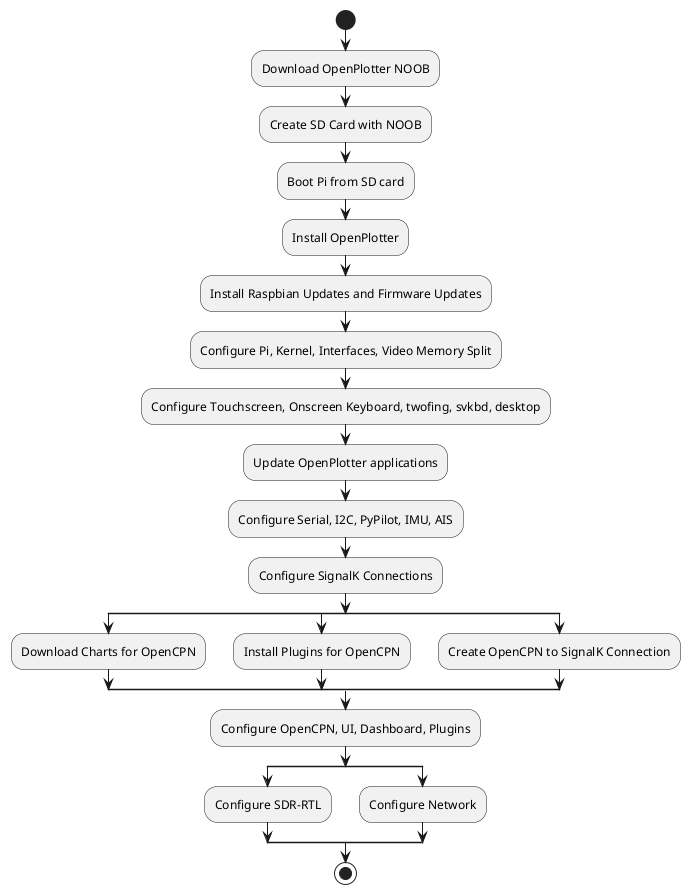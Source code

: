 @startuml
start
:Download OpenPlotter NOOB;
:Create SD Card with NOOB;
:Boot Pi from SD card;
:Install OpenPlotter;
:Install Raspbian Updates and Firmware Updates;
:Configure Pi, Kernel, Interfaces, Video Memory Split;
:Configure Touchscreen, Onscreen Keyboard, twofing, svkbd, desktop;
:Update OpenPlotter applications;
:Configure Serial, I2C, PyPilot, IMU, AIS;
:Configure SignalK Connections;
split
 :Download Charts for OpenCPN;
split again
 :Install Plugins for OpenCPN;
split again
 :Create OpenCPN to SignalK Connection;
end split
:Configure OpenCPN, UI, Dashboard, Plugins;
split
:Configure SDR-RTL;
split again
:Configure Network;
end split
stop
@enduml
